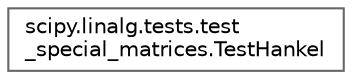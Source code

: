 digraph "Graphical Class Hierarchy"
{
 // LATEX_PDF_SIZE
  bgcolor="transparent";
  edge [fontname=Helvetica,fontsize=10,labelfontname=Helvetica,labelfontsize=10];
  node [fontname=Helvetica,fontsize=10,shape=box,height=0.2,width=0.4];
  rankdir="LR";
  Node0 [id="Node000000",label="scipy.linalg.tests.test\l_special_matrices.TestHankel",height=0.2,width=0.4,color="grey40", fillcolor="white", style="filled",URL="$dc/d73/classscipy_1_1linalg_1_1tests_1_1test__special__matrices_1_1TestHankel.html",tooltip=" "];
}
